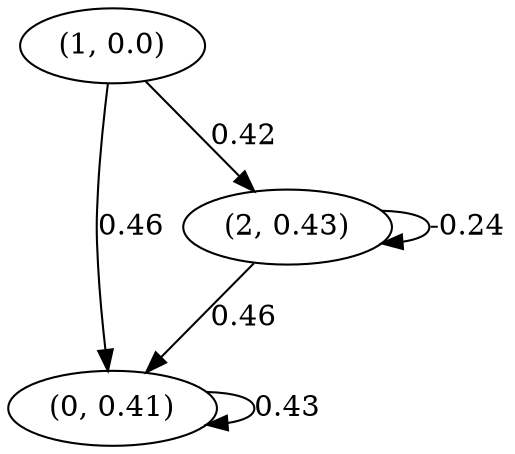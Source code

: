 digraph {
    0 [ label = "(0, 0.41)" ]
    1 [ label = "(1, 0.0)" ]
    2 [ label = "(2, 0.43)" ]
    0 -> 0 [ label = "0.43" ]
    2 -> 2 [ label = "-0.24" ]
    1 -> 0 [ label = "0.46" ]
    2 -> 0 [ label = "0.46" ]
    1 -> 2 [ label = "0.42" ]
}

